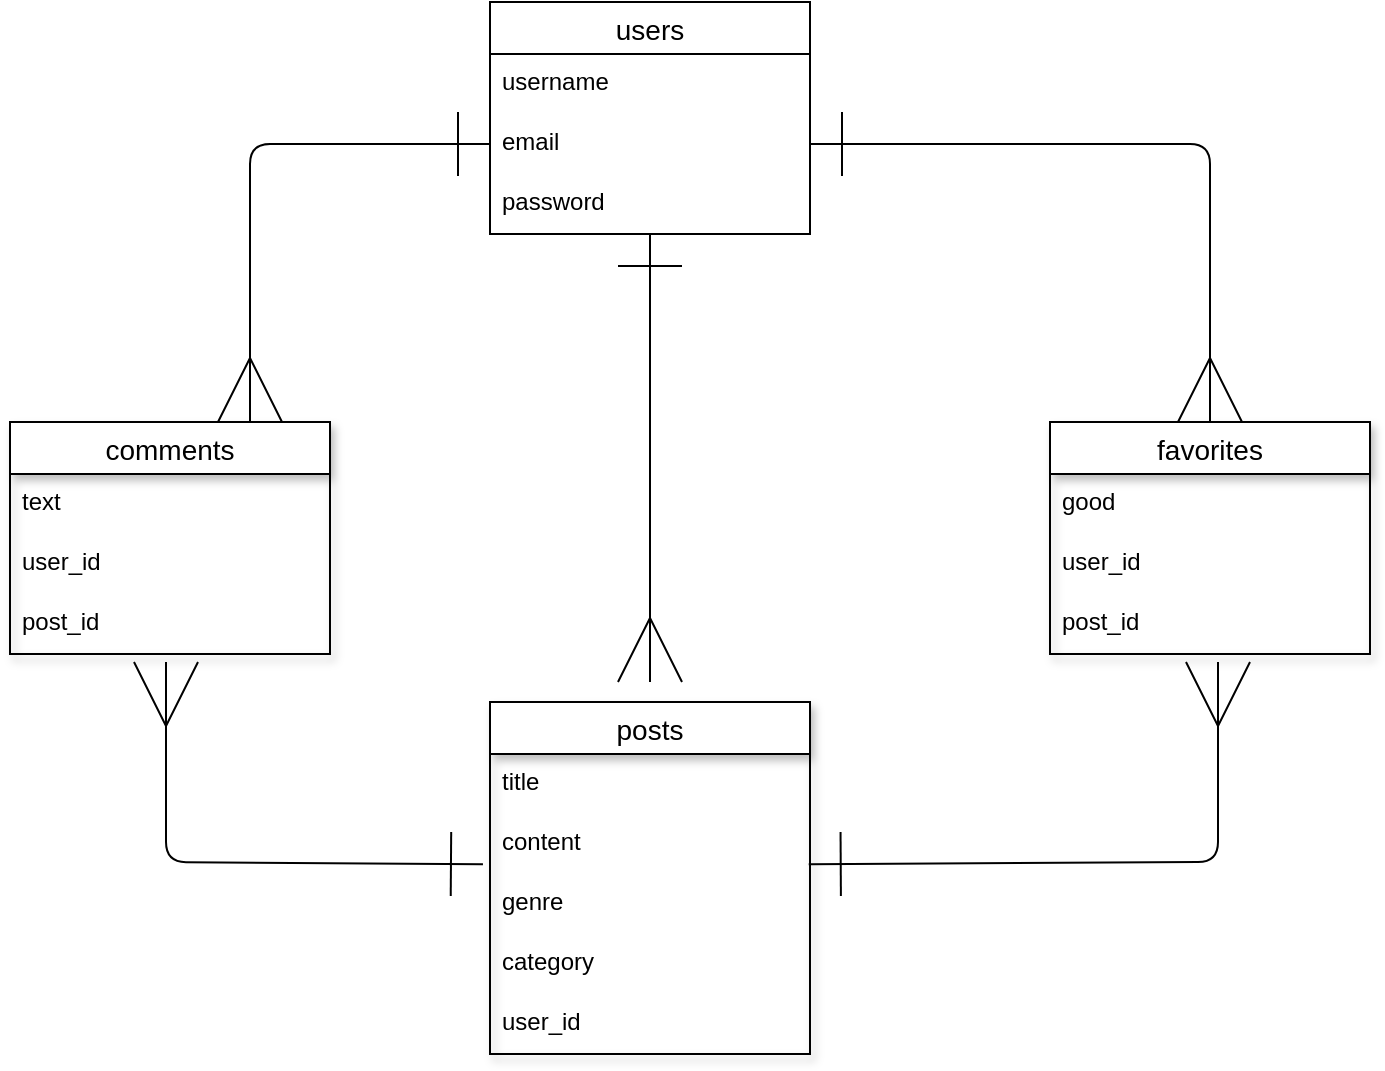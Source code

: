 <mxfile>
    <diagram id="oWtlnTQ4_p-JQ8BzwKk9" name="ページ1">
        <mxGraphModel dx="1040" dy="971" grid="1" gridSize="10" guides="1" tooltips="1" connect="1" arrows="1" fold="1" page="1" pageScale="1" pageWidth="827" pageHeight="1169" math="0" shadow="0">
            <root>
                <mxCell id="0"/>
                <mxCell id="1" parent="0"/>
                <mxCell id="2" value="users" style="swimlane;fontStyle=0;childLayout=stackLayout;horizontal=1;startSize=26;horizontalStack=0;resizeParent=1;resizeParentMax=0;resizeLast=0;collapsible=1;marginBottom=0;align=center;fontSize=14;" vertex="1" parent="1">
                    <mxGeometry x="320" y="50" width="160" height="116" as="geometry"/>
                </mxCell>
                <mxCell id="3" value="username" style="text;strokeColor=none;fillColor=none;spacingLeft=4;spacingRight=4;overflow=hidden;rotatable=0;points=[[0,0.5],[1,0.5]];portConstraint=eastwest;fontSize=12;" vertex="1" parent="2">
                    <mxGeometry y="26" width="160" height="30" as="geometry"/>
                </mxCell>
                <mxCell id="4" value="email" style="text;strokeColor=none;fillColor=none;spacingLeft=4;spacingRight=4;overflow=hidden;rotatable=0;points=[[0,0.5],[1,0.5]];portConstraint=eastwest;fontSize=12;" vertex="1" parent="2">
                    <mxGeometry y="56" width="160" height="30" as="geometry"/>
                </mxCell>
                <mxCell id="5" value="password" style="text;strokeColor=none;fillColor=none;spacingLeft=4;spacingRight=4;overflow=hidden;rotatable=0;points=[[0,0.5],[1,0.5]];portConstraint=eastwest;fontSize=12;shadow=1;" vertex="1" parent="2">
                    <mxGeometry y="86" width="160" height="30" as="geometry"/>
                </mxCell>
                <mxCell id="15" value="favorites" style="swimlane;fontStyle=0;childLayout=stackLayout;horizontal=1;startSize=26;horizontalStack=0;resizeParent=1;resizeParentMax=0;resizeLast=0;collapsible=1;marginBottom=0;align=center;fontSize=14;shadow=1;" vertex="1" parent="1">
                    <mxGeometry x="600" y="260" width="160" height="116" as="geometry"/>
                </mxCell>
                <mxCell id="17" value="good" style="text;strokeColor=none;fillColor=none;spacingLeft=4;spacingRight=4;overflow=hidden;rotatable=0;points=[[0,0.5],[1,0.5]];portConstraint=eastwest;fontSize=12;shadow=1;" vertex="1" parent="15">
                    <mxGeometry y="26" width="160" height="30" as="geometry"/>
                </mxCell>
                <mxCell id="33" value="user_id" style="text;strokeColor=none;fillColor=none;spacingLeft=4;spacingRight=4;overflow=hidden;rotatable=0;points=[[0,0.5],[1,0.5]];portConstraint=eastwest;fontSize=12;shadow=1;" vertex="1" parent="15">
                    <mxGeometry y="56" width="160" height="30" as="geometry"/>
                </mxCell>
                <mxCell id="34" value="post_id" style="text;strokeColor=none;fillColor=none;spacingLeft=4;spacingRight=4;overflow=hidden;rotatable=0;points=[[0,0.5],[1,0.5]];portConstraint=eastwest;fontSize=12;shadow=1;" vertex="1" parent="15">
                    <mxGeometry y="86" width="160" height="30" as="geometry"/>
                </mxCell>
                <mxCell id="19" value="posts" style="swimlane;fontStyle=0;childLayout=stackLayout;horizontal=1;startSize=26;horizontalStack=0;resizeParent=1;resizeParentMax=0;resizeLast=0;collapsible=1;marginBottom=0;align=center;fontSize=14;shadow=1;" vertex="1" parent="1">
                    <mxGeometry x="320" y="400" width="160" height="176" as="geometry"/>
                </mxCell>
                <mxCell id="20" value="title" style="text;strokeColor=none;fillColor=none;spacingLeft=4;spacingRight=4;overflow=hidden;rotatable=0;points=[[0,0.5],[1,0.5]];portConstraint=eastwest;fontSize=12;shadow=1;" vertex="1" parent="19">
                    <mxGeometry y="26" width="160" height="30" as="geometry"/>
                </mxCell>
                <mxCell id="21" value="content" style="text;strokeColor=none;fillColor=none;spacingLeft=4;spacingRight=4;overflow=hidden;rotatable=0;points=[[0,0.5],[1,0.5]];portConstraint=eastwest;fontSize=12;shadow=1;" vertex="1" parent="19">
                    <mxGeometry y="56" width="160" height="30" as="geometry"/>
                </mxCell>
                <mxCell id="22" value="genre" style="text;strokeColor=none;fillColor=none;spacingLeft=4;spacingRight=4;overflow=hidden;rotatable=0;points=[[0,0.5],[1,0.5]];portConstraint=eastwest;fontSize=12;shadow=1;" vertex="1" parent="19">
                    <mxGeometry y="86" width="160" height="30" as="geometry"/>
                </mxCell>
                <mxCell id="23" value="category" style="text;strokeColor=none;fillColor=none;spacingLeft=4;spacingRight=4;overflow=hidden;rotatable=0;points=[[0,0.5],[1,0.5]];portConstraint=eastwest;fontSize=12;shadow=1;" vertex="1" parent="19">
                    <mxGeometry y="116" width="160" height="30" as="geometry"/>
                </mxCell>
                <mxCell id="32" value="user_id" style="text;strokeColor=none;fillColor=none;spacingLeft=4;spacingRight=4;overflow=hidden;rotatable=0;points=[[0,0.5],[1,0.5]];portConstraint=eastwest;fontSize=12;shadow=1;" vertex="1" parent="19">
                    <mxGeometry y="146" width="160" height="30" as="geometry"/>
                </mxCell>
                <mxCell id="26" style="edgeStyle=none;html=1;exitX=0;exitY=0.5;exitDx=0;exitDy=0;entryX=0.75;entryY=0;entryDx=0;entryDy=0;endArrow=ERmany;endFill=0;startArrow=ERone;startFill=0;endSize=30;startSize=30;" edge="1" parent="1" source="4" target="24">
                    <mxGeometry relative="1" as="geometry">
                        <mxPoint x="200" y="20" as="targetPoint"/>
                        <Array as="points">
                            <mxPoint x="200" y="121"/>
                        </Array>
                    </mxGeometry>
                </mxCell>
                <mxCell id="24" value="comments" style="swimlane;fontStyle=0;childLayout=stackLayout;horizontal=1;startSize=26;horizontalStack=0;resizeParent=1;resizeParentMax=0;resizeLast=0;collapsible=1;marginBottom=0;align=center;fontSize=14;shadow=1;" vertex="1" parent="1">
                    <mxGeometry x="80" y="260" width="160" height="116" as="geometry"/>
                </mxCell>
                <mxCell id="25" value="text" style="text;strokeColor=none;fillColor=none;spacingLeft=4;spacingRight=4;overflow=hidden;rotatable=0;points=[[0,0.5],[1,0.5]];portConstraint=eastwest;fontSize=12;shadow=1;" vertex="1" parent="24">
                    <mxGeometry y="26" width="160" height="30" as="geometry"/>
                </mxCell>
                <mxCell id="35" value="user_id" style="text;strokeColor=none;fillColor=none;spacingLeft=4;spacingRight=4;overflow=hidden;rotatable=0;points=[[0,0.5],[1,0.5]];portConstraint=eastwest;fontSize=12;shadow=1;" vertex="1" parent="24">
                    <mxGeometry y="56" width="160" height="30" as="geometry"/>
                </mxCell>
                <mxCell id="36" value="post_id" style="text;strokeColor=none;fillColor=none;spacingLeft=4;spacingRight=4;overflow=hidden;rotatable=0;points=[[0,0.5],[1,0.5]];portConstraint=eastwest;fontSize=12;shadow=1;" vertex="1" parent="24">
                    <mxGeometry y="86" width="160" height="30" as="geometry"/>
                </mxCell>
                <mxCell id="27" style="edgeStyle=none;html=1;exitX=1;exitY=0.5;exitDx=0;exitDy=0;startArrow=ERone;startFill=0;endArrow=ERmany;endFill=0;startSize=30;endSize=30;entryX=0.5;entryY=0;entryDx=0;entryDy=0;" edge="1" parent="1" source="4" target="15">
                    <mxGeometry relative="1" as="geometry">
                        <mxPoint x="760" y="120" as="targetPoint"/>
                        <Array as="points">
                            <mxPoint x="680" y="121"/>
                        </Array>
                    </mxGeometry>
                </mxCell>
                <mxCell id="28" style="edgeStyle=none;html=1;startArrow=ERone;startFill=0;endArrow=ERmany;endFill=0;startSize=30;endSize=30;exitX=0.996;exitY=-0.162;exitDx=0;exitDy=0;exitPerimeter=0;" edge="1" parent="1" source="22">
                    <mxGeometry relative="1" as="geometry">
                        <mxPoint x="684" y="380" as="targetPoint"/>
                        <mxPoint x="500" y="480" as="sourcePoint"/>
                        <Array as="points">
                            <mxPoint x="684" y="480"/>
                        </Array>
                    </mxGeometry>
                </mxCell>
                <mxCell id="30" style="edgeStyle=none;html=1;startArrow=ERone;startFill=0;endArrow=ERmany;endFill=0;startSize=30;endSize=30;exitX=-0.022;exitY=0.838;exitDx=0;exitDy=0;exitPerimeter=0;" edge="1" parent="1" source="21">
                    <mxGeometry relative="1" as="geometry">
                        <mxPoint x="158" y="380" as="targetPoint"/>
                        <mxPoint x="310" y="480" as="sourcePoint"/>
                        <Array as="points">
                            <mxPoint x="158" y="480"/>
                        </Array>
                    </mxGeometry>
                </mxCell>
                <mxCell id="31" style="edgeStyle=none;html=1;startArrow=ERone;startFill=0;endArrow=ERmany;endFill=0;startSize=30;endSize=30;" edge="1" parent="1" source="5">
                    <mxGeometry relative="1" as="geometry">
                        <mxPoint x="400" y="390" as="targetPoint"/>
                    </mxGeometry>
                </mxCell>
            </root>
        </mxGraphModel>
    </diagram>
</mxfile>